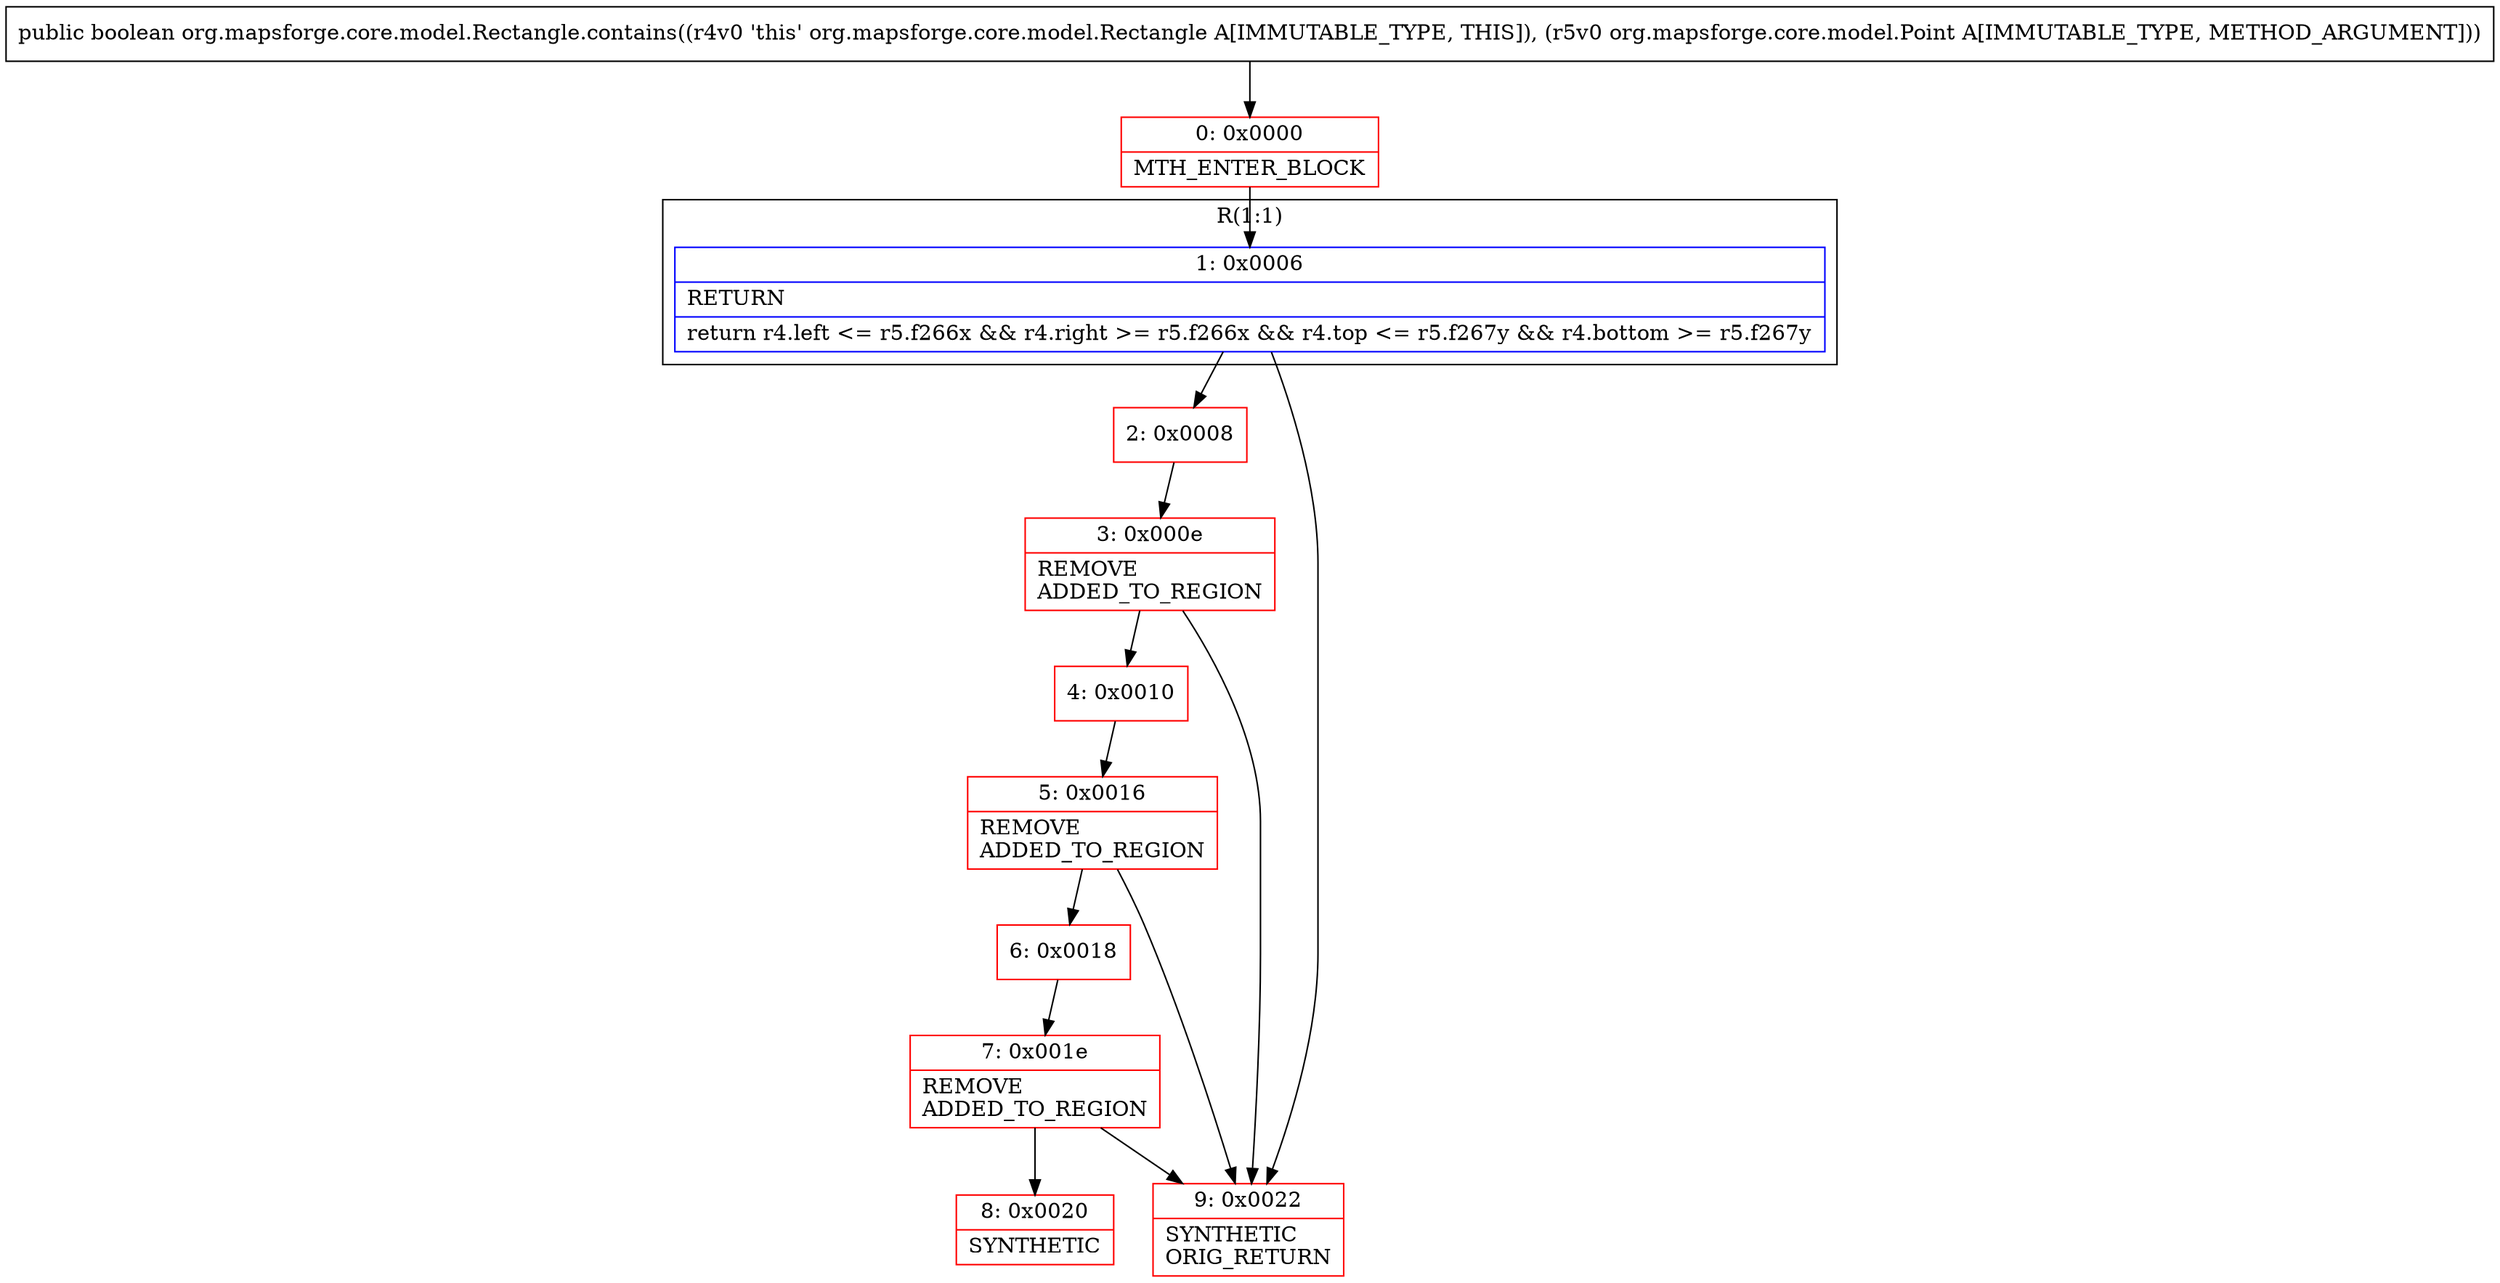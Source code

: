 digraph "CFG fororg.mapsforge.core.model.Rectangle.contains(Lorg\/mapsforge\/core\/model\/Point;)Z" {
subgraph cluster_Region_876636818 {
label = "R(1:1)";
node [shape=record,color=blue];
Node_1 [shape=record,label="{1\:\ 0x0006|RETURN\l|return r4.left \<= r5.f266x && r4.right \>= r5.f266x && r4.top \<= r5.f267y && r4.bottom \>= r5.f267y\l}"];
}
Node_0 [shape=record,color=red,label="{0\:\ 0x0000|MTH_ENTER_BLOCK\l}"];
Node_2 [shape=record,color=red,label="{2\:\ 0x0008}"];
Node_3 [shape=record,color=red,label="{3\:\ 0x000e|REMOVE\lADDED_TO_REGION\l}"];
Node_4 [shape=record,color=red,label="{4\:\ 0x0010}"];
Node_5 [shape=record,color=red,label="{5\:\ 0x0016|REMOVE\lADDED_TO_REGION\l}"];
Node_6 [shape=record,color=red,label="{6\:\ 0x0018}"];
Node_7 [shape=record,color=red,label="{7\:\ 0x001e|REMOVE\lADDED_TO_REGION\l}"];
Node_8 [shape=record,color=red,label="{8\:\ 0x0020|SYNTHETIC\l}"];
Node_9 [shape=record,color=red,label="{9\:\ 0x0022|SYNTHETIC\lORIG_RETURN\l}"];
MethodNode[shape=record,label="{public boolean org.mapsforge.core.model.Rectangle.contains((r4v0 'this' org.mapsforge.core.model.Rectangle A[IMMUTABLE_TYPE, THIS]), (r5v0 org.mapsforge.core.model.Point A[IMMUTABLE_TYPE, METHOD_ARGUMENT])) }"];
MethodNode -> Node_0;
Node_1 -> Node_2;
Node_1 -> Node_9;
Node_0 -> Node_1;
Node_2 -> Node_3;
Node_3 -> Node_4;
Node_3 -> Node_9;
Node_4 -> Node_5;
Node_5 -> Node_6;
Node_5 -> Node_9;
Node_6 -> Node_7;
Node_7 -> Node_8;
Node_7 -> Node_9;
}

